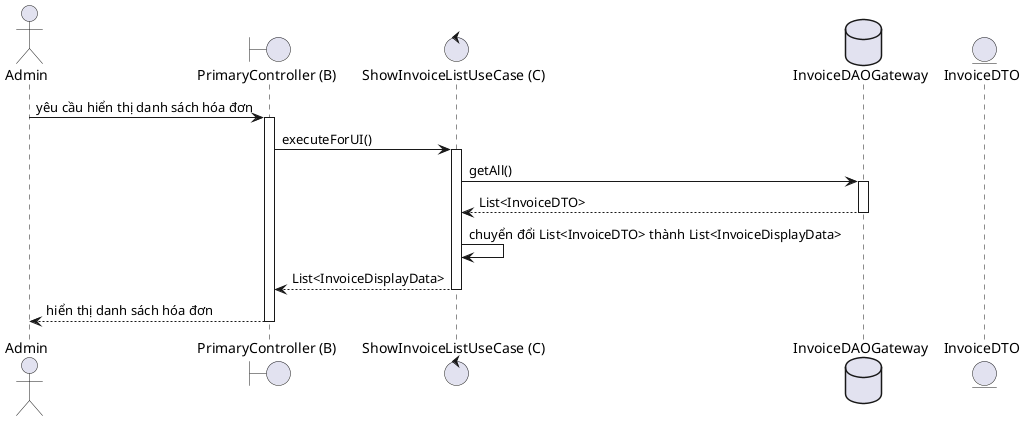 @startuml ShowInvoiceListSequence
actor "Admin" as User
boundary "PrimaryController (B)" as Boundary
control "ShowInvoiceListUseCase (C)" as Control
database "InvoiceDAOGateway" as Gateway
entity "InvoiceDTO" as DTO

User -> Boundary : yêu cầu hiển thị danh sách hóa đơn
activate Boundary
Boundary -> Control : executeForUI()
activate Control
Control -> Gateway : getAll()
activate Gateway
Gateway --> Control : List<InvoiceDTO>
deactivate Gateway
Control -> Control : chuyển đổi List<InvoiceDTO> thành List<InvoiceDisplayData>
Control --> Boundary : List<InvoiceDisplayData>
deactivate Control
Boundary --> User : hiển thị danh sách hóa đơn
deactivate Boundary
@enduml
